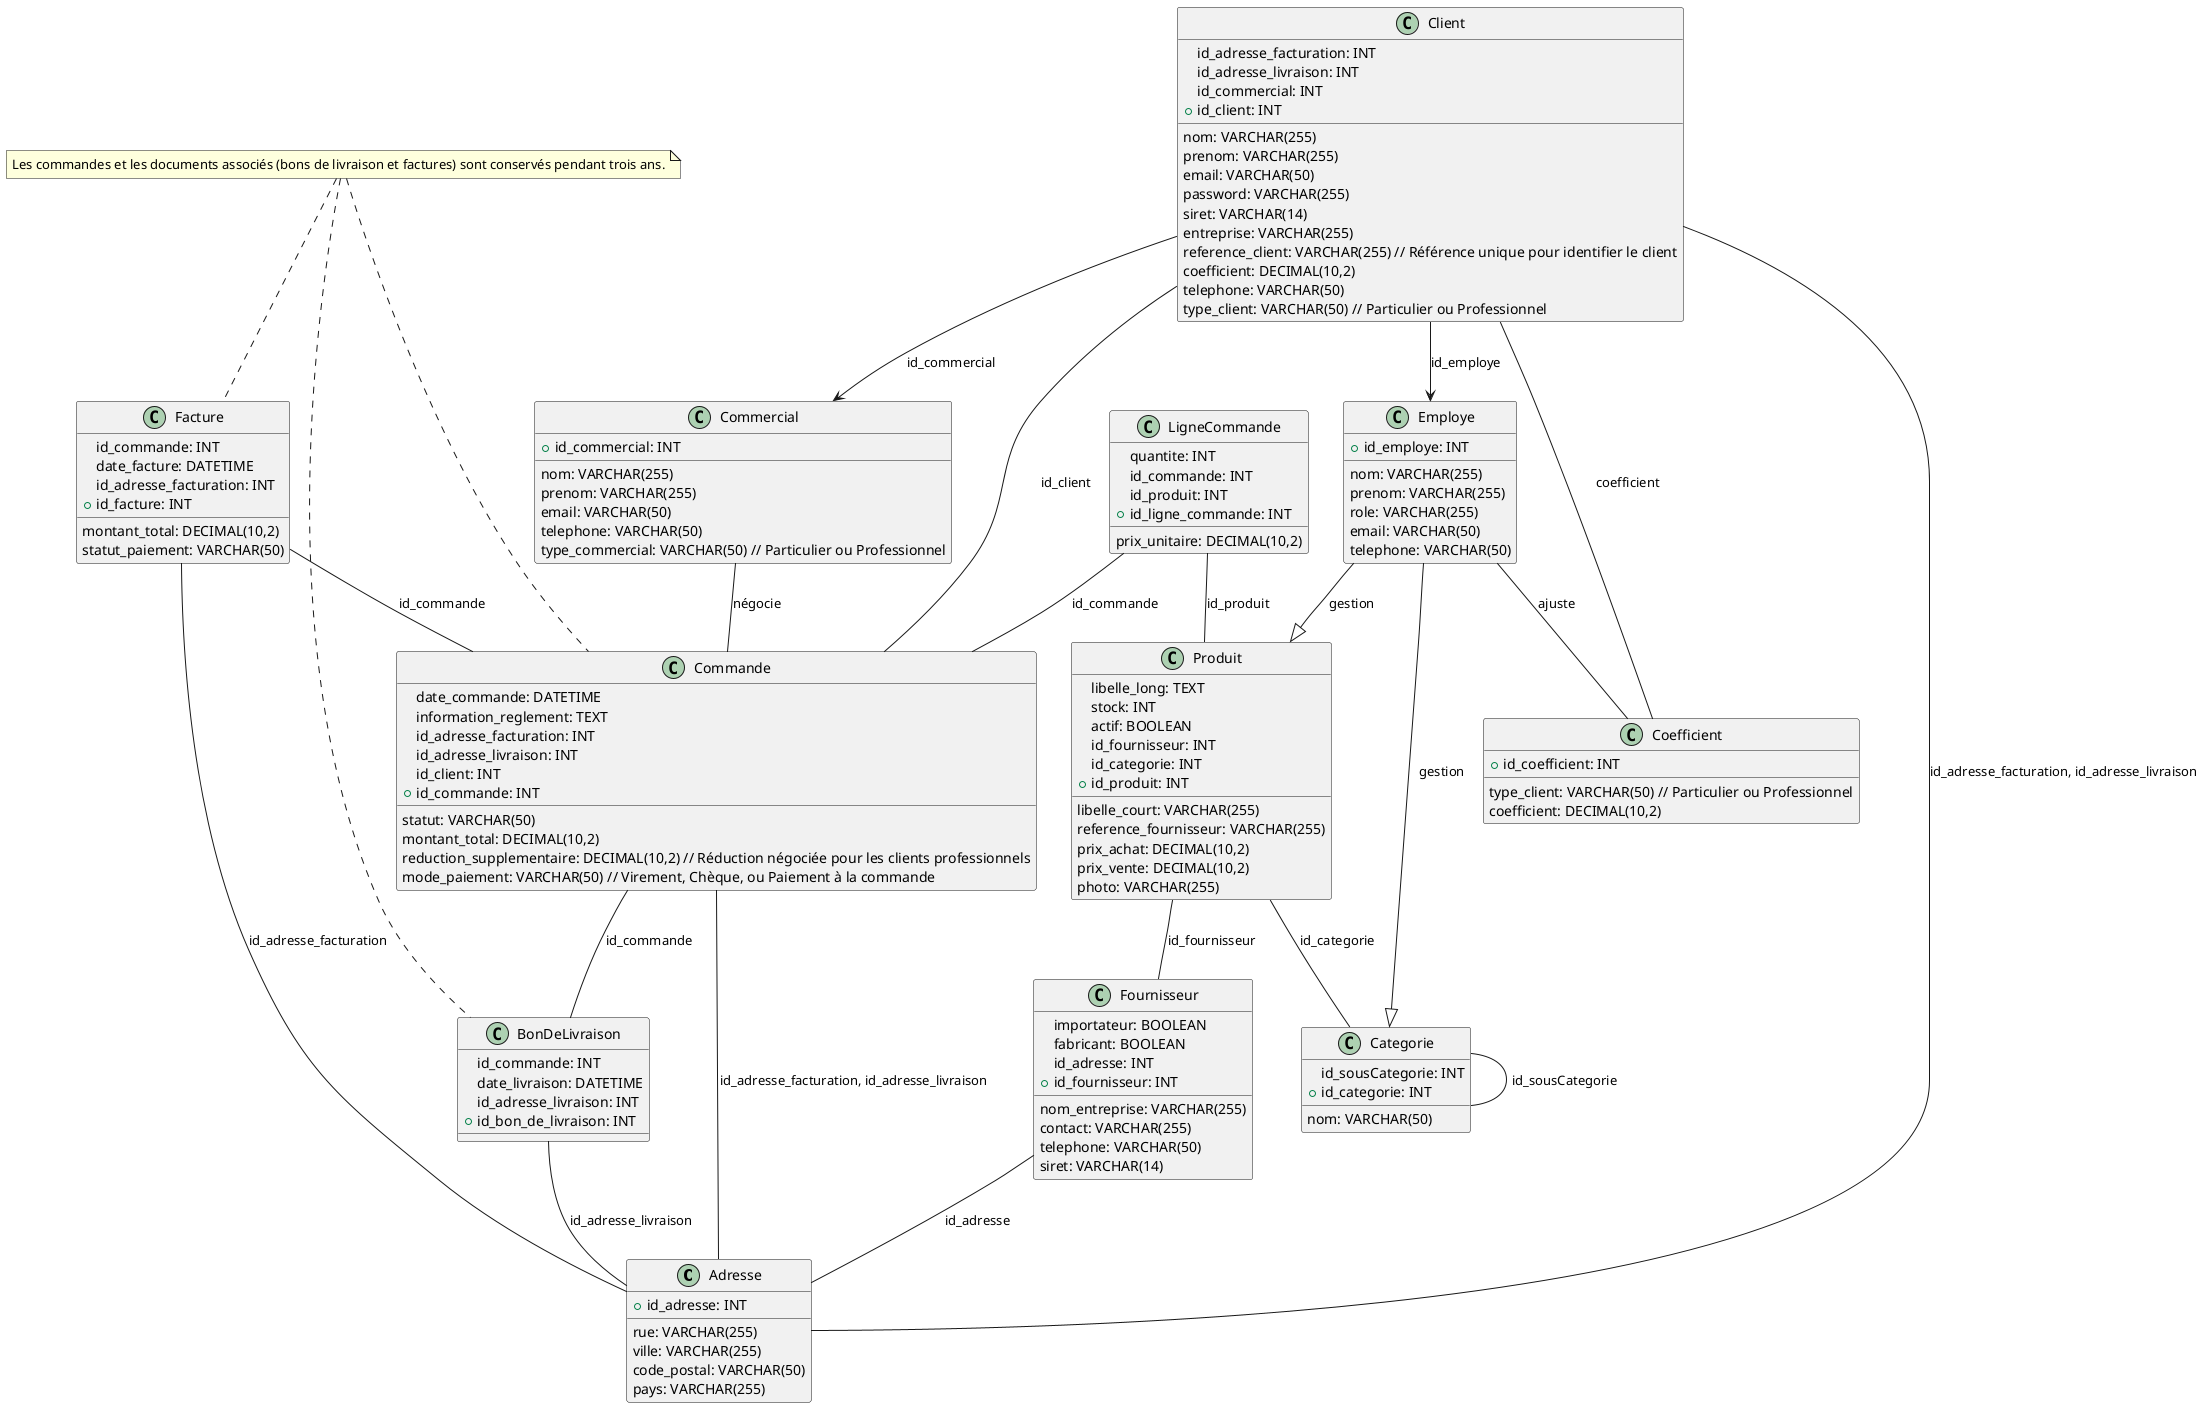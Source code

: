 @startuml diagramme_classe

class Adresse {
  rue: VARCHAR(255)
  ville: VARCHAR(255)
  code_postal: VARCHAR(50)
  pays: VARCHAR(255)
  +id_adresse: INT
}

class Client {
  nom: VARCHAR(255)
  prenom: VARCHAR(255)
  email: VARCHAR(50)
  password: VARCHAR(255)
  siret: VARCHAR(14)
  entreprise: VARCHAR(255)
  reference_client: VARCHAR(255) // Référence unique pour identifier le client
  coefficient: DECIMAL(10,2)
  telephone: VARCHAR(50)
  id_adresse_facturation: INT
  id_adresse_livraison: INT
  type_client: VARCHAR(50) // Particulier ou Professionnel
  id_commercial: INT
  +id_client: INT
}

class Employe {
  nom: VARCHAR(255)
  prenom: VARCHAR(255)
  role: VARCHAR(255)
  email: VARCHAR(50)
  telephone: VARCHAR(50)
  +id_employe: INT
}

class Commercial {
  nom: VARCHAR(255)
  prenom: VARCHAR(255)
  email: VARCHAR(50)
  telephone: VARCHAR(50)
  +id_commercial: INT
  type_commercial: VARCHAR(50) // Particulier ou Professionnel
}

class Fournisseur {
  nom_entreprise: VARCHAR(255)
  contact: VARCHAR(255)
  telephone: VARCHAR(50)
  siret: VARCHAR(14)
  importateur: BOOLEAN
  fabricant: BOOLEAN
  id_adresse: INT
  +id_fournisseur: INT
}

class Produit {
  libelle_court: VARCHAR(255)
  libelle_long: TEXT
  reference_fournisseur: VARCHAR(255)
  prix_achat: DECIMAL(10,2)
  prix_vente: DECIMAL(10,2)
  photo: VARCHAR(255)
  stock: INT
  actif: BOOLEAN
  id_fournisseur: INT
  id_categorie: INT
  +id_produit: INT
}

class Categorie {
  nom: VARCHAR(50)
  id_sousCategorie: INT
  +id_categorie: INT
}

class Commande {
  date_commande: DATETIME
  statut: VARCHAR(50)
  montant_total: DECIMAL(10,2)
  reduction_supplementaire: DECIMAL(10,2) // Réduction négociée pour les clients professionnels
  mode_paiement: VARCHAR(50) // Virement, Chèque, ou Paiement à la commande
  information_reglement: TEXT
  id_adresse_facturation: INT
  id_adresse_livraison: INT
  id_client: INT
  +id_commande: INT
}

class LigneCommande {
  quantite: INT
  prix_unitaire: DECIMAL(10,2)
  id_commande: INT
  id_produit: INT
  +id_ligne_commande: INT
}

class BonDeLivraison {
  id_commande: INT
  date_livraison: DATETIME
  id_adresse_livraison: INT
  +id_bon_de_livraison: INT
}

class Facture {
  id_commande: INT
  date_facture: DATETIME
  montant_total: DECIMAL(10,2)
  statut_paiement: VARCHAR(50)
  id_adresse_facturation: INT
  +id_facture: INT
}

class Coefficient {
  type_client: VARCHAR(50) // Particulier ou Professionnel
  coefficient: DECIMAL(10,2)
  +id_coefficient: INT
}

note "Les commandes et les documents associés (bons de livraison et factures) sont conservés pendant trois ans." as N1

Client -- Adresse: id_adresse_facturation, id_adresse_livraison
Client --> Employe: id_employe
Client --> Commercial: id_commercial
Commande -- Client: id_client
Commande -- Adresse: id_adresse_facturation, id_adresse_livraison
Commande -- BonDeLivraison: id_commande
Fournisseur -- Adresse: id_adresse
Produit -- Fournisseur: id_fournisseur
Produit -- Categorie: id_categorie
LigneCommande -- Commande: id_commande
LigneCommande -- Produit: id_produit
BonDeLivraison -- Adresse: id_adresse_livraison
Facture -- Commande: id_commande
Facture -- Adresse: id_adresse_facturation
Categorie -- Categorie: id_sousCategorie
Employe --|> Produit: gestion
Employe --|> Categorie: gestion
Client -- Coefficient: coefficient
Employe -- Coefficient: ajuste
Commercial -- Commande: négocie

N1 .. Commande
N1 .. BonDeLivraison
N1 .. Facture

@enduml
